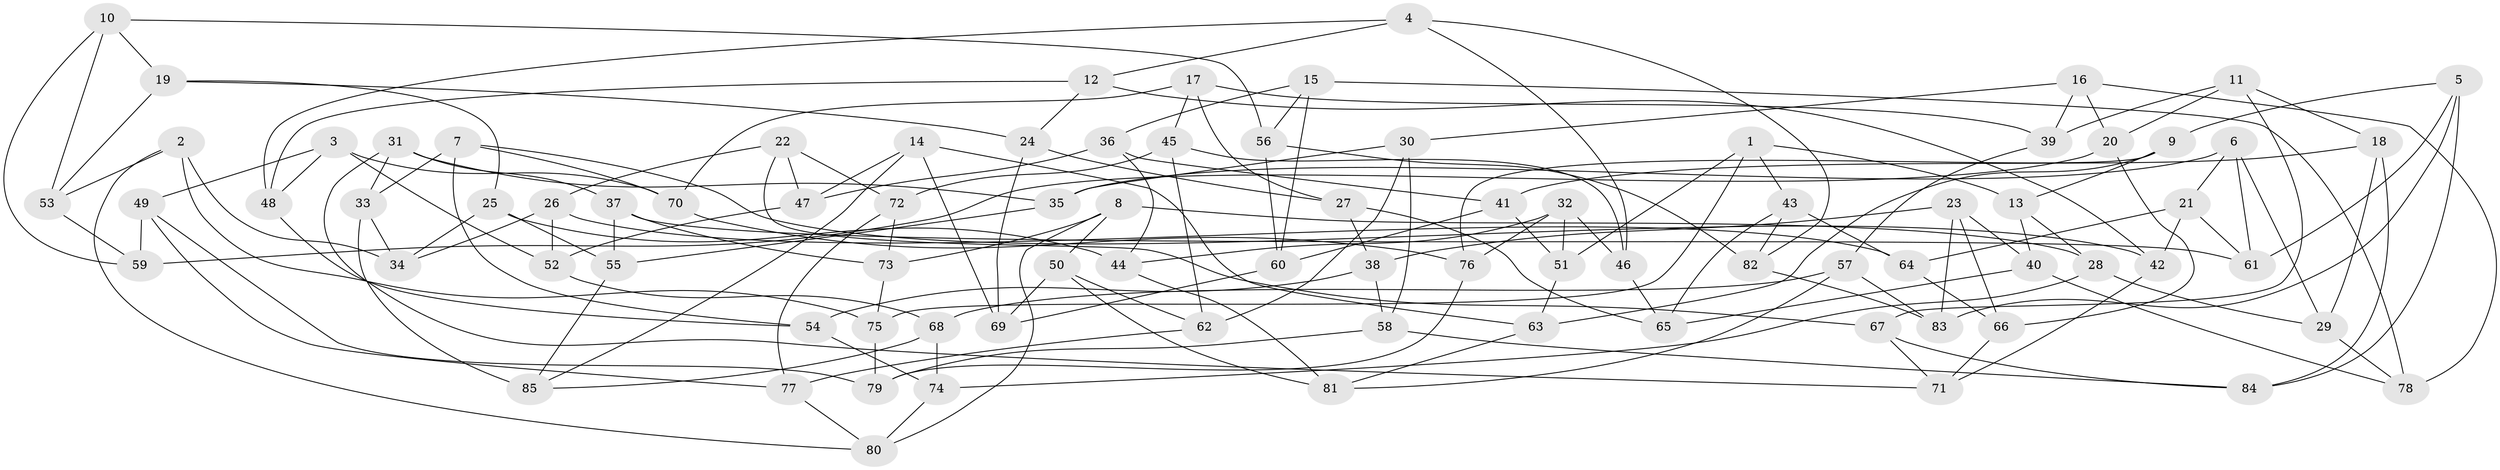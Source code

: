 // Generated by graph-tools (version 1.1) at 2025/11/02/27/25 16:11:46]
// undirected, 85 vertices, 170 edges
graph export_dot {
graph [start="1"]
  node [color=gray90,style=filled];
  1;
  2;
  3;
  4;
  5;
  6;
  7;
  8;
  9;
  10;
  11;
  12;
  13;
  14;
  15;
  16;
  17;
  18;
  19;
  20;
  21;
  22;
  23;
  24;
  25;
  26;
  27;
  28;
  29;
  30;
  31;
  32;
  33;
  34;
  35;
  36;
  37;
  38;
  39;
  40;
  41;
  42;
  43;
  44;
  45;
  46;
  47;
  48;
  49;
  50;
  51;
  52;
  53;
  54;
  55;
  56;
  57;
  58;
  59;
  60;
  61;
  62;
  63;
  64;
  65;
  66;
  67;
  68;
  69;
  70;
  71;
  72;
  73;
  74;
  75;
  76;
  77;
  78;
  79;
  80;
  81;
  82;
  83;
  84;
  85;
  1 -- 51;
  1 -- 13;
  1 -- 75;
  1 -- 43;
  2 -- 80;
  2 -- 34;
  2 -- 53;
  2 -- 75;
  3 -- 70;
  3 -- 52;
  3 -- 49;
  3 -- 48;
  4 -- 82;
  4 -- 46;
  4 -- 48;
  4 -- 12;
  5 -- 61;
  5 -- 9;
  5 -- 83;
  5 -- 84;
  6 -- 29;
  6 -- 35;
  6 -- 61;
  6 -- 21;
  7 -- 70;
  7 -- 42;
  7 -- 54;
  7 -- 33;
  8 -- 50;
  8 -- 80;
  8 -- 73;
  8 -- 28;
  9 -- 76;
  9 -- 63;
  9 -- 13;
  10 -- 19;
  10 -- 56;
  10 -- 59;
  10 -- 53;
  11 -- 39;
  11 -- 20;
  11 -- 67;
  11 -- 18;
  12 -- 42;
  12 -- 24;
  12 -- 48;
  13 -- 28;
  13 -- 40;
  14 -- 69;
  14 -- 47;
  14 -- 85;
  14 -- 63;
  15 -- 56;
  15 -- 78;
  15 -- 36;
  15 -- 60;
  16 -- 20;
  16 -- 78;
  16 -- 39;
  16 -- 30;
  17 -- 70;
  17 -- 39;
  17 -- 45;
  17 -- 27;
  18 -- 41;
  18 -- 29;
  18 -- 84;
  19 -- 24;
  19 -- 53;
  19 -- 25;
  20 -- 59;
  20 -- 66;
  21 -- 42;
  21 -- 61;
  21 -- 64;
  22 -- 47;
  22 -- 72;
  22 -- 67;
  22 -- 26;
  23 -- 83;
  23 -- 66;
  23 -- 40;
  23 -- 38;
  24 -- 69;
  24 -- 27;
  25 -- 44;
  25 -- 55;
  25 -- 34;
  26 -- 34;
  26 -- 52;
  26 -- 64;
  27 -- 65;
  27 -- 38;
  28 -- 74;
  28 -- 29;
  29 -- 78;
  30 -- 62;
  30 -- 35;
  30 -- 58;
  31 -- 71;
  31 -- 35;
  31 -- 33;
  31 -- 37;
  32 -- 46;
  32 -- 51;
  32 -- 76;
  32 -- 44;
  33 -- 85;
  33 -- 34;
  35 -- 55;
  36 -- 47;
  36 -- 44;
  36 -- 41;
  37 -- 73;
  37 -- 55;
  37 -- 61;
  38 -- 58;
  38 -- 54;
  39 -- 57;
  40 -- 78;
  40 -- 65;
  41 -- 51;
  41 -- 60;
  42 -- 71;
  43 -- 82;
  43 -- 64;
  43 -- 65;
  44 -- 81;
  45 -- 62;
  45 -- 72;
  45 -- 46;
  46 -- 65;
  47 -- 52;
  48 -- 54;
  49 -- 79;
  49 -- 77;
  49 -- 59;
  50 -- 69;
  50 -- 81;
  50 -- 62;
  51 -- 63;
  52 -- 68;
  53 -- 59;
  54 -- 74;
  55 -- 85;
  56 -- 82;
  56 -- 60;
  57 -- 68;
  57 -- 81;
  57 -- 83;
  58 -- 84;
  58 -- 79;
  60 -- 69;
  62 -- 77;
  63 -- 81;
  64 -- 66;
  66 -- 71;
  67 -- 71;
  67 -- 84;
  68 -- 74;
  68 -- 85;
  70 -- 76;
  72 -- 73;
  72 -- 77;
  73 -- 75;
  74 -- 80;
  75 -- 79;
  76 -- 79;
  77 -- 80;
  82 -- 83;
}
